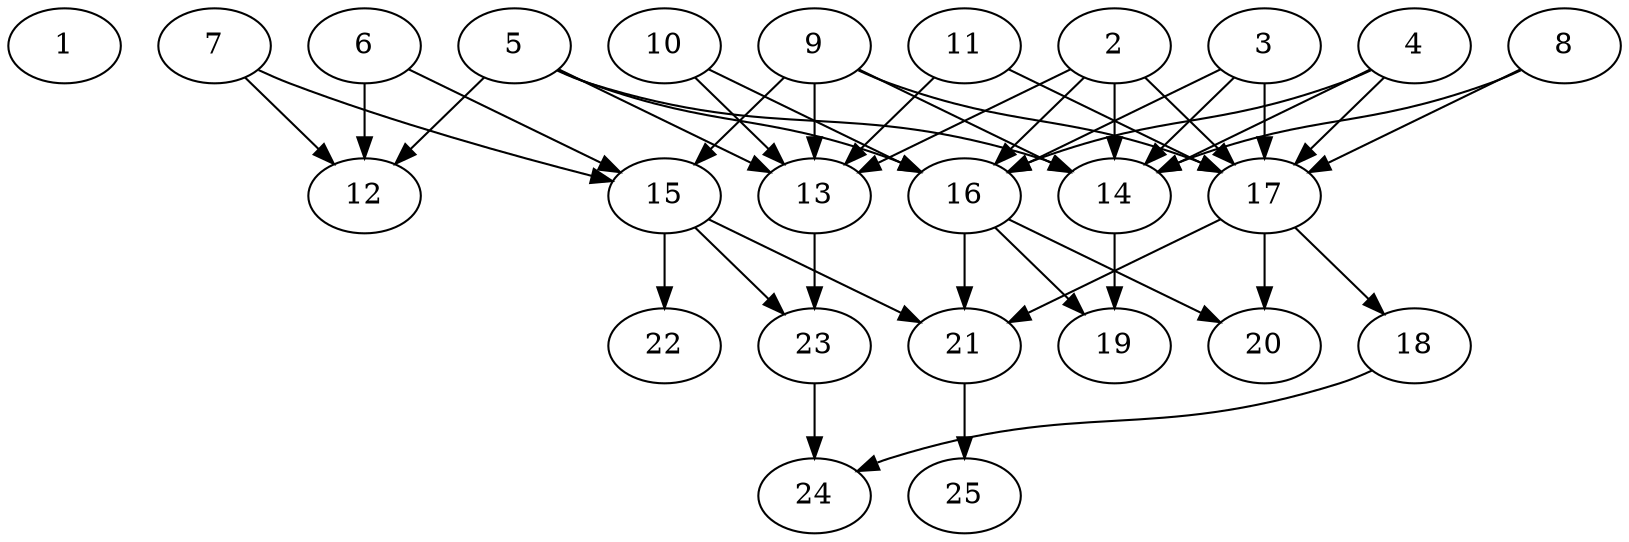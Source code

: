 // DAG automatically generated by daggen at Thu Oct  3 14:00:40 2019
// ./daggen --dot -n 25 --ccr 0.5 --fat 0.7 --regular 0.7 --density 0.6 --mindata 5242880 --maxdata 52428800 
digraph G {
  1 [size="93892608", alpha="0.17", expect_size="46946304"] 
  2 [size="48121856", alpha="0.07", expect_size="24060928"] 
  2 -> 13 [size ="24060928"]
  2 -> 14 [size ="24060928"]
  2 -> 16 [size ="24060928"]
  2 -> 17 [size ="24060928"]
  3 [size="27633664", alpha="0.13", expect_size="13816832"] 
  3 -> 14 [size ="13816832"]
  3 -> 16 [size ="13816832"]
  3 -> 17 [size ="13816832"]
  4 [size="87199744", alpha="0.08", expect_size="43599872"] 
  4 -> 14 [size ="43599872"]
  4 -> 16 [size ="43599872"]
  4 -> 17 [size ="43599872"]
  5 [size="19769344", alpha="0.14", expect_size="9884672"] 
  5 -> 12 [size ="9884672"]
  5 -> 13 [size ="9884672"]
  5 -> 14 [size ="9884672"]
  5 -> 16 [size ="9884672"]
  6 [size="47063040", alpha="0.06", expect_size="23531520"] 
  6 -> 12 [size ="23531520"]
  6 -> 15 [size ="23531520"]
  7 [size="61904896", alpha="0.16", expect_size="30952448"] 
  7 -> 12 [size ="30952448"]
  7 -> 15 [size ="30952448"]
  8 [size="28381184", alpha="0.13", expect_size="14190592"] 
  8 -> 14 [size ="14190592"]
  8 -> 17 [size ="14190592"]
  9 [size="56647680", alpha="0.06", expect_size="28323840"] 
  9 -> 13 [size ="28323840"]
  9 -> 14 [size ="28323840"]
  9 -> 15 [size ="28323840"]
  9 -> 17 [size ="28323840"]
  10 [size="45719552", alpha="0.08", expect_size="22859776"] 
  10 -> 13 [size ="22859776"]
  10 -> 16 [size ="22859776"]
  11 [size="88875008", alpha="0.06", expect_size="44437504"] 
  11 -> 13 [size ="44437504"]
  11 -> 17 [size ="44437504"]
  12 [size="72648704", alpha="0.01", expect_size="36324352"] 
  13 [size="12562432", alpha="0.04", expect_size="6281216"] 
  13 -> 23 [size ="6281216"]
  14 [size="74946560", alpha="0.10", expect_size="37473280"] 
  14 -> 19 [size ="37473280"]
  15 [size="17838080", alpha="0.03", expect_size="8919040"] 
  15 -> 21 [size ="8919040"]
  15 -> 22 [size ="8919040"]
  15 -> 23 [size ="8919040"]
  16 [size="85706752", alpha="0.02", expect_size="42853376"] 
  16 -> 19 [size ="42853376"]
  16 -> 20 [size ="42853376"]
  16 -> 21 [size ="42853376"]
  17 [size="21381120", alpha="0.20", expect_size="10690560"] 
  17 -> 18 [size ="10690560"]
  17 -> 20 [size ="10690560"]
  17 -> 21 [size ="10690560"]
  18 [size="99235840", alpha="0.01", expect_size="49617920"] 
  18 -> 24 [size ="49617920"]
  19 [size="66748416", alpha="0.18", expect_size="33374208"] 
  20 [size="94783488", alpha="0.16", expect_size="47391744"] 
  21 [size="38901760", alpha="0.12", expect_size="19450880"] 
  21 -> 25 [size ="19450880"]
  22 [size="68329472", alpha="0.16", expect_size="34164736"] 
  23 [size="73656320", alpha="0.03", expect_size="36828160"] 
  23 -> 24 [size ="36828160"]
  24 [size="94373888", alpha="0.07", expect_size="47186944"] 
  25 [size="46555136", alpha="0.12", expect_size="23277568"] 
}
